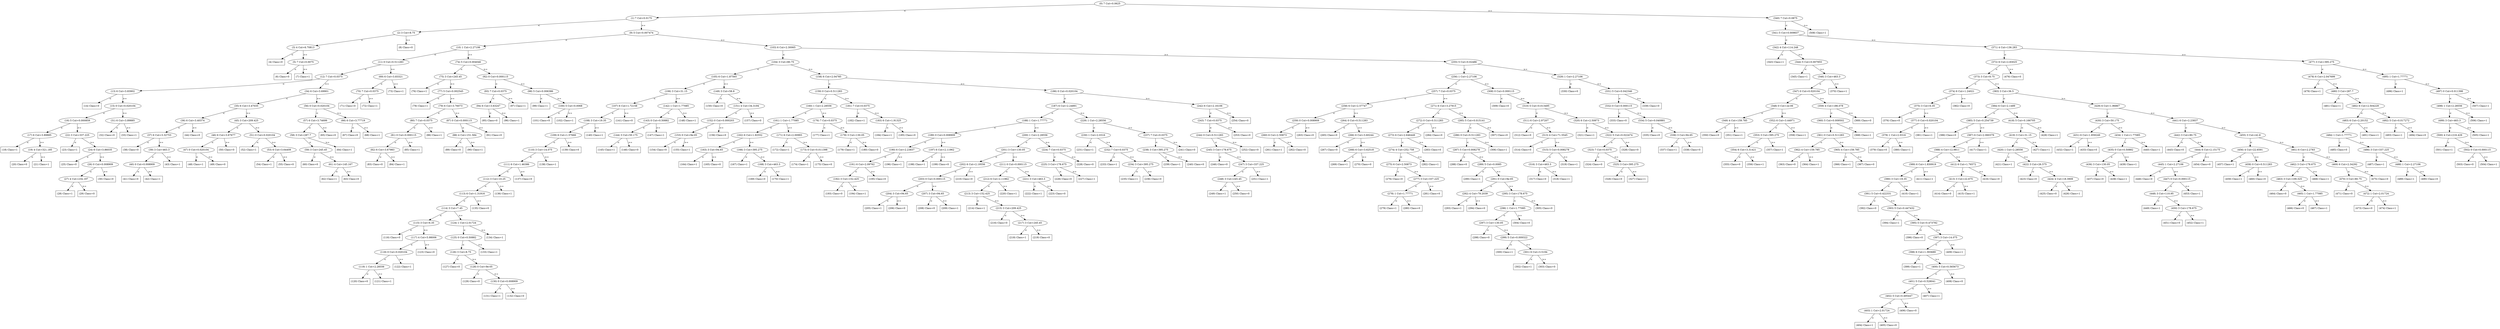 digraph 1 {
    node [shape=ellipse]
    node [shape=ellipse]
    "(0) 7 Cut=0.0625" -> "(1) 7 Cut=0.0175" [label="<"]
    node [shape=ellipse]
    "(0) 7 Cut=0.0625" -> "(340) 7 Cut=0.0875" [label=">="]
    node [shape=ellipse]
    "(1) 7 Cut=0.0175" -> "(2) 3 Cut=8.75" [label="<"]
    node [shape=ellipse]
    "(1) 7 Cut=0.0175" -> "(9) 5 Cut=0.007474" [label=">="]
    node [shape=ellipse]
    "(2) 3 Cut=8.75" -> "(3) 4 Cut=6.70813" [label="<"]
    node [shape=box]
    "(2) 3 Cut=8.75" -> "(8) Class=0 " [label=">="]
    node [shape=box]
    "(3) 4 Cut=6.70813" -> "(4) Class=0 " [label="<"]
    node [shape=ellipse]
    "(3) 4 Cut=6.70813" -> "(5) 7 Cut=0.0075" [label=">="]
    node [shape=box]
    "(5) 7 Cut=0.0075" -> "(6) Class=0 " [label="<"]
    node [shape=box]
    "(5) 7 Cut=0.0075" -> "(7) Class=1 " [label=">="]
    node [shape=ellipse]
    "(9) 5 Cut=0.007474" -> "(10) 1 Cut=2.27106" [label="<"]
    node [shape=ellipse]
    "(9) 5 Cut=0.007474" -> "(103) 6 Cut=2.30065" [label=">="]
    node [shape=ellipse]
    "(10) 1 Cut=2.27106" -> "(11) 0 Cut=0.511283" [label="<"]
    node [shape=ellipse]
    "(10) 1 Cut=2.27106" -> "(74) 5 Cut=0.004046" [label=">="]
    node [shape=ellipse]
    "(11) 0 Cut=0.511283" -> "(12) 7 Cut=0.0375" [label="<"]
    node [shape=ellipse]
    "(11) 0 Cut=0.511283" -> "(69) 6 Cut=3.83321" [label=">="]
    node [shape=ellipse]
    "(12) 7 Cut=0.0375" -> "(13) 6 Cut=3.83902" [label="<"]
    node [shape=ellipse]
    "(12) 7 Cut=0.0375" -> "(34) 6 Cut=3.69901" [label=">="]
    node [shape=box]
    "(13) 6 Cut=3.83902" -> "(14) Class=0 " [label="<"]
    node [shape=ellipse]
    "(13) 6 Cut=3.83902" -> "(15) 0 Cut=0.020104" [label=">="]
    node [shape=ellipse]
    "(15) 0 Cut=0.020104" -> "(16) 5 Cut=0.000859" [label="<"]
    node [shape=ellipse]
    "(15) 0 Cut=0.020104" -> "(31) 6 Cut=3.89885" [label=">="]
    node [shape=ellipse]
    "(16) 5 Cut=0.000859" -> "(17) 6 Cut=3.89885" [label="<"]
    node [shape=ellipse]
    "(16) 5 Cut=0.000859" -> "(22) 3 Cut=337.225" [label=">="]
    node [shape=box]
    "(17) 6 Cut=3.89885" -> "(18) Class=1 " [label="<"]
    node [shape=ellipse]
    "(17) 6 Cut=3.89885" -> "(19) 4 Cut=321.185" [label=">="]
    node [shape=box]
    "(19) 4 Cut=321.185" -> "(20) Class=0 " [label="<"]
    node [shape=box]
    "(19) 4 Cut=321.185" -> "(21) Class=1 " [label=">="]
    node [shape=box]
    "(22) 3 Cut=337.225" -> "(23) Class=1 " [label="<"]
    node [shape=ellipse]
    "(22) 3 Cut=337.225" -> "(24) 6 Cut=3.86035" [label=">="]
    node [shape=box]
    "(24) 6 Cut=3.86035" -> "(25) Class=0 " [label="<"]
    node [shape=ellipse]
    "(24) 6 Cut=3.86035" -> "(26) 0 Cut=0.008909" [label=">="]
    node [shape=ellipse]
    "(26) 0 Cut=0.008909" -> "(27) 4 Cut=234.197" [label="<"]
    node [shape=box]
    "(26) 0 Cut=0.008909" -> "(30) Class=0 " [label=">="]
    node [shape=box]
    "(27) 4 Cut=234.197" -> "(28) Class=1 " [label="<"]
    node [shape=box]
    "(27) 4 Cut=234.197" -> "(29) Class=0 " [label=">="]
    node [shape=box]
    "(31) 6 Cut=3.89885" -> "(32) Class=0 " [label="<"]
    node [shape=box]
    "(31) 6 Cut=3.89885" -> "(33) Class=1 " [label=">="]
    node [shape=ellipse]
    "(34) 6 Cut=3.69901" -> "(35) 6 Cut=3.47035" [label="<"]
    node [shape=ellipse]
    "(34) 6 Cut=3.69901" -> "(56) 0 Cut=0.020104" [label=">="]
    node [shape=ellipse]
    "(35) 6 Cut=3.47035" -> "(36) 6 Cut=3.40374" [label="<"]
    node [shape=ellipse]
    "(35) 6 Cut=3.47035" -> "(45) 3 Cut=209.425" [label=">="]
    node [shape=ellipse]
    "(36) 6 Cut=3.40374" -> "(37) 6 Cut=3.32753" [label="<"]
    node [shape=box]
    "(36) 6 Cut=3.40374" -> "(44) Class=0 " [label=">="]
    node [shape=box]
    "(37) 6 Cut=3.32753" -> "(38) Class=0 " [label="<"]
    node [shape=ellipse]
    "(37) 6 Cut=3.32753" -> "(39) 3 Cut=463.3" [label=">="]
    node [shape=ellipse]
    "(39) 3 Cut=463.3" -> "(40) 0 Cut=0.008909" [label="<"]
    node [shape=box]
    "(39) 3 Cut=463.3" -> "(43) Class=1 " [label=">="]
    node [shape=box]
    "(40) 0 Cut=0.008909" -> "(41) Class=0 " [label="<"]
    node [shape=box]
    "(40) 0 Cut=0.008909" -> "(42) Class=1 " [label=">="]
    node [shape=ellipse]
    "(45) 3 Cut=209.425" -> "(46) 6 Cut=3.67677" [label="<"]
    node [shape=ellipse]
    "(45) 3 Cut=209.425" -> "(51) 0 Cut=0.020104" [label=">="]
    node [shape=ellipse]
    "(46) 6 Cut=3.67677" -> "(47) 0 Cut=0.020104" [label="<"]
    node [shape=box]
    "(46) 6 Cut=3.67677" -> "(50) Class=0 " [label=">="]
    node [shape=box]
    "(47) 0 Cut=0.020104" -> "(48) Class=1 " [label="<"]
    node [shape=box]
    "(47) 0 Cut=0.020104" -> "(49) Class=0 " [label=">="]
    node [shape=box]
    "(51) 0 Cut=0.020104" -> "(52) Class=1 " [label="<"]
    node [shape=ellipse]
    "(51) 0 Cut=0.020104" -> "(53) 6 Cut=3.64409" [label=">="]
    node [shape=box]
    "(53) 6 Cut=3.64409" -> "(54) Class=1 " [label="<"]
    node [shape=box]
    "(53) 6 Cut=3.64409" -> "(55) Class=0 " [label=">="]
    node [shape=ellipse]
    "(56) 0 Cut=0.020104" -> "(57) 6 Cut=3.74699" [label="<"]
    node [shape=ellipse]
    "(56) 0 Cut=0.020104" -> "(66) 6 Cut=3.77719" [label=">="]
    node [shape=ellipse]
    "(57) 6 Cut=3.74699" -> "(58) 3 Cut=287.7" [label="<"]
    node [shape=box]
    "(57) 6 Cut=3.74699" -> "(65) Class=0 " [label=">="]
    node [shape=ellipse]
    "(58) 3 Cut=287.7" -> "(59) 3 Cut=245.45" [label="<"]
    node [shape=box]
    "(58) 3 Cut=287.7" -> "(64) Class=1 " [label=">="]
    node [shape=box]
    "(59) 3 Cut=245.45" -> "(60) Class=0 " [label="<"]
    node [shape=ellipse]
    "(59) 3 Cut=245.45" -> "(61) 4 Cut=145.167" [label=">="]
    node [shape=box]
    "(61) 4 Cut=145.167" -> "(62) Class=1 " [label="<"]
    node [shape=box]
    "(61) 4 Cut=145.167" -> "(63) Class=0 " [label=">="]
    node [shape=box]
    "(66) 6 Cut=3.77719" -> "(67) Class=0 " [label="<"]
    node [shape=box]
    "(66) 6 Cut=3.77719" -> "(68) Class=1 " [label=">="]
    node [shape=ellipse]
    "(69) 6 Cut=3.83321" -> "(70) 7 Cut=0.0375" [label="<"]
    node [shape=box]
    "(69) 6 Cut=3.83321" -> "(73) Class=1 " [label=">="]
    node [shape=box]
    "(70) 7 Cut=0.0375" -> "(71) Class=0 " [label="<"]
    node [shape=box]
    "(70) 7 Cut=0.0375" -> "(72) Class=1 " [label=">="]
    node [shape=ellipse]
    "(74) 5 Cut=0.004046" -> "(75) 3 Cut=245.45" [label="<"]
    node [shape=ellipse]
    "(74) 5 Cut=0.004046" -> "(92) 0 Cut=0.000115" [label=">="]
    node [shape=box]
    "(75) 3 Cut=245.45" -> "(76) Class=1 " [label="<"]
    node [shape=ellipse]
    "(75) 3 Cut=245.45" -> "(77) 5 Cut=0.002545" [label=">="]
    node [shape=box]
    "(77) 5 Cut=0.002545" -> "(78) Class=1 " [label="<"]
    node [shape=ellipse]
    "(77) 5 Cut=0.002545" -> "(79) 6 Cut=3.76073" [label=">="]
    node [shape=ellipse]
    "(79) 6 Cut=3.76073" -> "(80) 7 Cut=0.0375" [label="<"]
    node [shape=ellipse]
    "(79) 6 Cut=3.76073" -> "(87) 0 Cut=0.000115" [label=">="]
    node [shape=ellipse]
    "(80) 7 Cut=0.0375" -> "(81) 0 Cut=0.000115" [label="<"]
    node [shape=box]
    "(80) 7 Cut=0.0375" -> "(86) Class=1 " [label=">="]
    node [shape=ellipse]
    "(81) 0 Cut=0.000115" -> "(82) 6 Cut=3.67983" [label="<"]
    node [shape=box]
    "(81) 0 Cut=0.000115" -> "(85) Class=1 " [label=">="]
    node [shape=box]
    "(82) 6 Cut=3.67983" -> "(83) Class=0 " [label="<"]
    node [shape=box]
    "(82) 6 Cut=3.67983" -> "(84) Class=1 " [label=">="]
    node [shape=ellipse]
    "(87) 0 Cut=0.000115" -> "(88) 4 Cut=151.584" [label="<"]
    node [shape=box]
    "(87) 0 Cut=0.000115" -> "(91) Class=0 " [label=">="]
    node [shape=box]
    "(88) 4 Cut=151.584" -> "(89) Class=0 " [label="<"]
    node [shape=box]
    "(88) 4 Cut=151.584" -> "(90) Class=1 " [label=">="]
    node [shape=ellipse]
    "(92) 0 Cut=0.000115" -> "(93) 7 Cut=0.0375" [label="<"]
    node [shape=ellipse]
    "(92) 0 Cut=0.000115" -> "(98) 5 Cut=0.006386" [label=">="]
    node [shape=ellipse]
    "(93) 7 Cut=0.0375" -> "(94) 6 Cut=3.63247" [label="<"]
    node [shape=box]
    "(93) 7 Cut=0.0375" -> "(97) Class=1 " [label=">="]
    node [shape=box]
    "(94) 6 Cut=3.63247" -> "(95) Class=0 " [label="<"]
    node [shape=box]
    "(94) 6 Cut=3.63247" -> "(96) Class=1 " [label=">="]
    node [shape=box]
    "(98) 5 Cut=0.006386" -> "(99) Class=1 " [label="<"]
    node [shape=ellipse]
    "(98) 5 Cut=0.006386" -> "(100) 5 Cut=0.0068" [label=">="]
    node [shape=box]
    "(100) 5 Cut=0.0068" -> "(101) Class=0 " [label="<"]
    node [shape=box]
    "(100) 5 Cut=0.0068" -> "(102) Class=1 " [label=">="]
    node [shape=ellipse]
    "(103) 6 Cut=2.30065" -> "(104) 3 Cut=80.75" [label="<"]
    node [shape=ellipse]
    "(103) 6 Cut=2.30065" -> "(255) 5 Cut=0.02486" [label=">="]
    node [shape=ellipse]
    "(104) 3 Cut=80.75" -> "(105) 6 Cut=1.87565" [label="<"]
    node [shape=ellipse]
    "(104) 3 Cut=80.75" -> "(158) 6 Cut=2.04785" [label=">="]
    node [shape=ellipse]
    "(105) 6 Cut=1.87565" -> "(106) 3 Cut=31.15" [label="<"]
    node [shape=ellipse]
    "(105) 6 Cut=1.87565" -> "(149) 3 Cut=58.8" [label=">="]
    node [shape=ellipse]
    "(106) 3 Cut=31.15" -> "(107) 6 Cut=1.72158" [label="<"]
    node [shape=ellipse]
    "(106) 3 Cut=31.15" -> "(142) 1 Cut=1.77085" [label=">="]
    node [shape=ellipse]
    "(107) 6 Cut=1.72158" -> "(108) 3 Cut=19.35" [label="<"]
    node [shape=box]
    "(107) 6 Cut=1.72158" -> "(141) Class=0 " [label=">="]
    node [shape=ellipse]
    "(108) 3 Cut=19.35" -> "(109) 6 Cut=1.57666" [label="<"]
    node [shape=box]
    "(108) 3 Cut=19.35" -> "(140) Class=1 " [label=">="]
    node [shape=ellipse]
    "(109) 6 Cut=1.57666" -> "(110) 3 Cut=14.075" [label="<"]
    node [shape=box]
    "(109) 6 Cut=1.57666" -> "(139) Class=0 " [label=">="]
    node [shape=ellipse]
    "(110) 3 Cut=14.075" -> "(111) 6 Cut=1.46386" [label="<"]
    node [shape=box]
    "(110) 3 Cut=14.075" -> "(138) Class=1 " [label=">="]
    node [shape=ellipse]
    "(111) 6 Cut=1.46386" -> "(112) 3 Cut=10.25" [label="<"]
    node [shape=box]
    "(111) 6 Cut=1.46386" -> "(137) Class=0 " [label=">="]
    node [shape=ellipse]
    "(112) 3 Cut=10.25" -> "(113) 6 Cut=1.31916" [label="<"]
    node [shape=box]
    "(112) 3 Cut=10.25" -> "(136) Class=1 " [label=">="]
    node [shape=ellipse]
    "(113) 6 Cut=1.31916" -> "(114) 3 Cut=7.45" [label="<"]
    node [shape=box]
    "(113) 6 Cut=1.31916" -> "(135) Class=0 " [label=">="]
    node [shape=ellipse]
    "(114) 3 Cut=7.45" -> "(115) 3 Cut=6.35" [label="<"]
    node [shape=ellipse]
    "(114) 3 Cut=7.45" -> "(124) 1 Cut=2.01724" [label=">="]
    node [shape=box]
    "(115) 3 Cut=6.35" -> "(116) Class=0 " [label="<"]
    node [shape=ellipse]
    "(115) 3 Cut=6.35" -> "(117) 4 Cut=5.98006" [label=">="]
    node [shape=ellipse]
    "(117) 4 Cut=5.98006" -> "(118) 0 Cut=0.020104" [label="<"]
    node [shape=box]
    "(117) 4 Cut=5.98006" -> "(123) Class=0 " [label=">="]
    node [shape=ellipse]
    "(118) 0 Cut=0.020104" -> "(119) 1 Cut=2.28556" [label="<"]
    node [shape=box]
    "(118) 0 Cut=0.020104" -> "(122) Class=1 " [label=">="]
    node [shape=box]
    "(119) 1 Cut=2.28556" -> "(120) Class=0 " [label="<"]
    node [shape=box]
    "(119) 1 Cut=2.28556" -> "(121) Class=1 " [label=">="]
    node [shape=ellipse]
    "(124) 1 Cut=2.01724" -> "(125) 0 Cut=0.50882" [label="<"]
    node [shape=box]
    "(124) 1 Cut=2.01724" -> "(134) Class=1 " [label=">="]
    node [shape=ellipse]
    "(125) 0 Cut=0.50882" -> "(126) 3 Cut=8.75" [label="<"]
    node [shape=box]
    "(125) 0 Cut=0.50882" -> "(133) Class=1 " [label=">="]
    node [shape=box]
    "(126) 3 Cut=8.75" -> "(127) Class=0 " [label="<"]
    node [shape=ellipse]
    "(126) 3 Cut=8.75" -> "(128) 0 Cut=9e-05" [label=">="]
    node [shape=box]
    "(128) 0 Cut=9e-05" -> "(129) Class=0 " [label="<"]
    node [shape=ellipse]
    "(128) 0 Cut=9e-05" -> "(130) 0 Cut=0.008909" [label=">="]
    node [shape=box]
    "(130) 0 Cut=0.008909" -> "(131) Class=1 " [label="<"]
    node [shape=box]
    "(130) 0 Cut=0.008909" -> "(132) Class=0 " [label=">="]
    node [shape=ellipse]
    "(142) 1 Cut=1.77085" -> "(143) 0 Cut=0.50882" [label="<"]
    node [shape=box]
    "(142) 1 Cut=1.77085" -> "(148) Class=1 " [label=">="]
    node [shape=ellipse]
    "(143) 0 Cut=0.50882" -> "(144) 3 Cut=50.175" [label="<"]
    node [shape=box]
    "(143) 0 Cut=0.50882" -> "(147) Class=1 " [label=">="]
    node [shape=box]
    "(144) 3 Cut=50.175" -> "(145) Class=1 " [label="<"]
    node [shape=box]
    "(144) 3 Cut=50.175" -> "(146) Class=0 " [label=">="]
    node [shape=box]
    "(149) 3 Cut=58.8" -> "(150) Class=0 " [label="<"]
    node [shape=ellipse]
    "(149) 3 Cut=58.8" -> "(151) 4 Cut=34.3194" [label=">="]
    node [shape=ellipse]
    "(151) 4 Cut=34.3194" -> "(152) 0 Cut=0.000203" [label="<"]
    node [shape=box]
    "(151) 4 Cut=34.3194" -> "(157) Class=0 " [label=">="]
    node [shape=ellipse]
    "(152) 0 Cut=0.000203" -> "(153) 0 Cut=9e-05" [label="<"]
    node [shape=box]
    "(152) 0 Cut=0.000203" -> "(156) Class=0 " [label=">="]
    node [shape=box]
    "(153) 0 Cut=9e-05" -> "(154) Class=0 " [label="<"]
    node [shape=box]
    "(153) 0 Cut=9e-05" -> "(155) Class=1 " [label=">="]
    node [shape=ellipse]
    "(158) 6 Cut=2.04785" -> "(159) 0 Cut=0.511283" [label="<"]
    node [shape=ellipse]
    "(158) 6 Cut=2.04785" -> "(186) 0 Cut=0.020104" [label=">="]
    node [shape=ellipse]
    "(159) 0 Cut=0.511283" -> "(160) 1 Cut=2.28556" [label="<"]
    node [shape=ellipse]
    "(159) 0 Cut=0.511283" -> "(181) 7 Cut=0.0375" [label=">="]
    node [shape=ellipse]
    "(160) 1 Cut=2.28556" -> "(161) 1 Cut=1.77085" [label="<"]
    node [shape=ellipse]
    "(160) 1 Cut=2.28556" -> "(176) 7 Cut=0.0375" [label=">="]
    node [shape=ellipse]
    "(161) 1 Cut=1.77085" -> "(162) 6 Cut=1.92552" [label="<"]
    node [shape=ellipse]
    "(161) 1 Cut=1.77085" -> "(171) 6 Cut=2.00993" [label=">="]
    node [shape=ellipse]
    "(162) 6 Cut=1.92552" -> "(163) 3 Cut=94.65" [label="<"]
    node [shape=ellipse]
    "(162) 6 Cut=1.92552" -> "(166) 3 Cut=395.275" [label=">="]
    node [shape=box]
    "(163) 3 Cut=94.65" -> "(164) Class=1 " [label="<"]
    node [shape=box]
    "(163) 3 Cut=94.65" -> "(165) Class=0 " [label=">="]
    node [shape=box]
    "(166) 3 Cut=395.275" -> "(167) Class=1 " [label="<"]
    node [shape=ellipse]
    "(166) 3 Cut=395.275" -> "(168) 3 Cut=463.3" [label=">="]
    node [shape=box]
    "(168) 3 Cut=463.3" -> "(169) Class=0 " [label="<"]
    node [shape=box]
    "(168) 3 Cut=463.3" -> "(170) Class=1 " [label=">="]
    node [shape=box]
    "(171) 6 Cut=2.00993" -> "(172) Class=1 " [label="<"]
    node [shape=ellipse]
    "(171) 6 Cut=2.00993" -> "(173) 0 Cut=0.011398" [label=">="]
    node [shape=box]
    "(173) 0 Cut=0.011398" -> "(174) Class=1 " [label="<"]
    node [shape=box]
    "(173) 0 Cut=0.011398" -> "(175) Class=0 " [label=">="]
    node [shape=box]
    "(176) 7 Cut=0.0375" -> "(177) Class=1 " [label="<"]
    node [shape=ellipse]
    "(176) 7 Cut=0.0375" -> "(178) 3 Cut=130.05" [label=">="]
    node [shape=box]
    "(178) 3 Cut=130.05" -> "(179) Class=1 " [label="<"]
    node [shape=box]
    "(178) 3 Cut=130.05" -> "(180) Class=0 " [label=">="]
    node [shape=box]
    "(181) 7 Cut=0.0375" -> "(182) Class=1 " [label="<"]
    node [shape=ellipse]
    "(181) 7 Cut=0.0375" -> "(183) 6 Cut=1.91325" [label=">="]
    node [shape=box]
    "(183) 6 Cut=1.91325" -> "(184) Class=1 " [label="<"]
    node [shape=box]
    "(183) 6 Cut=1.91325" -> "(185) Class=0 " [label=">="]
    node [shape=ellipse]
    "(186) 0 Cut=0.020104" -> "(187) 6 Cut=2.24891" [label="<"]
    node [shape=ellipse]
    "(186) 0 Cut=0.020104" -> "(242) 6 Cut=2.16106" [label=">="]
    node [shape=ellipse]
    "(187) 6 Cut=2.24891" -> "(188) 1 Cut=1.77771" [label="<"]
    node [shape=ellipse]
    "(187) 6 Cut=2.24891" -> "(229) 1 Cut=2.28556" [label=">="]
    node [shape=ellipse]
    "(188) 1 Cut=1.77771" -> "(189) 0 Cut=0.008909" [label="<"]
    node [shape=ellipse]
    "(188) 1 Cut=1.77771" -> "(200) 1 Cut=2.28556" [label=">="]
    node [shape=ellipse]
    "(189) 0 Cut=0.008909" -> "(190) 6 Cut=2.23837" [label="<"]
    node [shape=ellipse]
    "(189) 0 Cut=0.008909" -> "(197) 6 Cut=2.11962" [label=">="]
    node [shape=ellipse]
    "(190) 6 Cut=2.23837" -> "(191) 6 Cut=2.09762" [label="<"]
    node [shape=box]
    "(190) 6 Cut=2.23837" -> "(196) Class=1 " [label=">="]
    node [shape=ellipse]
    "(191) 6 Cut=2.09762" -> "(192) 3 Cut=152.425" [label="<"]
    node [shape=box]
    "(191) 6 Cut=2.09762" -> "(195) Class=0 " [label=">="]
    node [shape=box]
    "(192) 3 Cut=152.425" -> "(193) Class=0 " [label="<"]
    node [shape=box]
    "(192) 3 Cut=152.425" -> "(194) Class=1 " [label=">="]
    node [shape=box]
    "(197) 6 Cut=2.11962" -> "(198) Class=1 " [label="<"]
    node [shape=box]
    "(197) 6 Cut=2.11962" -> "(199) Class=0 " [label=">="]
    node [shape=ellipse]
    "(200) 1 Cut=2.28556" -> "(201) 3 Cut=130.05" [label="<"]
    node [shape=ellipse]
    "(200) 1 Cut=2.28556" -> "(224) 7 Cut=0.0375" [label=">="]
    node [shape=ellipse]
    "(201) 3 Cut=130.05" -> "(202) 6 Cut=2.19556" [label="<"]
    node [shape=ellipse]
    "(201) 3 Cut=130.05" -> "(211) 0 Cut=0.000115" [label=">="]
    node [shape=ellipse]
    "(202) 6 Cut=2.19556" -> "(203) 0 Cut=0.000115" [label="<"]
    node [shape=box]
    "(202) 6 Cut=2.19556" -> "(210) Class=0 " [label=">="]
    node [shape=ellipse]
    "(203) 0 Cut=0.000115" -> "(204) 3 Cut=94.65" [label="<"]
    node [shape=ellipse]
    "(203) 0 Cut=0.000115" -> "(207) 3 Cut=94.65" [label=">="]
    node [shape=box]
    "(204) 3 Cut=94.65" -> "(205) Class=1 " [label="<"]
    node [shape=box]
    "(204) 3 Cut=94.65" -> "(206) Class=0 " [label=">="]
    node [shape=box]
    "(207) 3 Cut=94.65" -> "(208) Class=0 " [label="<"]
    node [shape=box]
    "(207) 3 Cut=94.65" -> "(209) Class=1 " [label=">="]
    node [shape=ellipse]
    "(211) 0 Cut=0.000115" -> "(212) 6 Cut=2.11962" [label="<"]
    node [shape=ellipse]
    "(211) 0 Cut=0.000115" -> "(221) 3 Cut=463.3" [label=">="]
    node [shape=ellipse]
    "(212) 6 Cut=2.11962" -> "(213) 3 Cut=152.425" [label="<"]
    node [shape=box]
    "(212) 6 Cut=2.11962" -> "(220) Class=1 " [label=">="]
    node [shape=box]
    "(213) 3 Cut=152.425" -> "(214) Class=1 " [label="<"]
    node [shape=ellipse]
    "(213) 3 Cut=152.425" -> "(215) 3 Cut=209.425" [label=">="]
    node [shape=box]
    "(215) 3 Cut=209.425" -> "(216) Class=0 " [label="<"]
    node [shape=ellipse]
    "(215) 3 Cut=209.425" -> "(217) 3 Cut=245.45" [label=">="]
    node [shape=box]
    "(217) 3 Cut=245.45" -> "(218) Class=1 " [label="<"]
    node [shape=box]
    "(217) 3 Cut=245.45" -> "(219) Class=0 " [label=">="]
    node [shape=box]
    "(221) 3 Cut=463.3" -> "(222) Class=1 " [label="<"]
    node [shape=box]
    "(221) 3 Cut=463.3" -> "(223) Class=0 " [label=">="]
    node [shape=ellipse]
    "(224) 7 Cut=0.0375" -> "(225) 3 Cut=178.675" [label="<"]
    node [shape=box]
    "(224) 7 Cut=0.0375" -> "(228) Class=0 " [label=">="]
    node [shape=box]
    "(225) 3 Cut=178.675" -> "(226) Class=0 " [label="<"]
    node [shape=box]
    "(225) 3 Cut=178.675" -> "(227) Class=1 " [label=">="]
    node [shape=ellipse]
    "(229) 1 Cut=2.28556" -> "(230) 1 Cut=2.0316" [label="<"]
    node [shape=ellipse]
    "(229) 1 Cut=2.28556" -> "(237) 7 Cut=0.0375" [label=">="]
    node [shape=box]
    "(230) 1 Cut=2.0316" -> "(231) Class=1 " [label="<"]
    node [shape=ellipse]
    "(230) 1 Cut=2.0316" -> "(232) 7 Cut=0.0375" [label=">="]
    node [shape=box]
    "(232) 7 Cut=0.0375" -> "(233) Class=1 " [label="<"]
    node [shape=ellipse]
    "(232) 7 Cut=0.0375" -> "(234) 3 Cut=395.275" [label=">="]
    node [shape=box]
    "(234) 3 Cut=395.275" -> "(235) Class=1 " [label="<"]
    node [shape=box]
    "(234) 3 Cut=395.275" -> "(236) Class=0 " [label=">="]
    node [shape=ellipse]
    "(237) 7 Cut=0.0375" -> "(238) 3 Cut=395.275" [label="<"]
    node [shape=box]
    "(237) 7 Cut=0.0375" -> "(241) Class=0 " [label=">="]
    node [shape=box]
    "(238) 3 Cut=395.275" -> "(239) Class=1 " [label="<"]
    node [shape=box]
    "(238) 3 Cut=395.275" -> "(240) Class=0 " [label=">="]
    node [shape=ellipse]
    "(242) 6 Cut=2.16106" -> "(243) 7 Cut=0.0375" [label="<"]
    node [shape=box]
    "(242) 6 Cut=2.16106" -> "(254) Class=0 " [label=">="]
    node [shape=ellipse]
    "(243) 7 Cut=0.0375" -> "(244) 0 Cut=0.511283" [label="<"]
    node [shape=box]
    "(243) 7 Cut=0.0375" -> "(253) Class=0 " [label=">="]
    node [shape=ellipse]
    "(244) 0 Cut=0.511283" -> "(245) 3 Cut=178.675" [label="<"]
    node [shape=box]
    "(244) 0 Cut=0.511283" -> "(252) Class=0 " [label=">="]
    node [shape=box]
    "(245) 3 Cut=178.675" -> "(246) Class=0 " [label="<"]
    node [shape=ellipse]
    "(245) 3 Cut=178.675" -> "(247) 3 Cut=337.225" [label=">="]
    node [shape=ellipse]
    "(247) 3 Cut=337.225" -> "(248) 3 Cut=245.45" [label="<"]
    node [shape=box]
    "(247) 3 Cut=337.225" -> "(251) Class=1 " [label=">="]
    node [shape=box]
    "(248) 3 Cut=245.45" -> "(249) Class=1 " [label="<"]
    node [shape=box]
    "(248) 3 Cut=245.45" -> "(250) Class=0 " [label=">="]
    node [shape=ellipse]
    "(255) 5 Cut=0.02486" -> "(256) 1 Cut=2.27106" [label="<"]
    node [shape=ellipse]
    "(255) 5 Cut=0.02486" -> "(329) 1 Cut=2.27106" [label=">="]
    node [shape=ellipse]
    "(256) 1 Cut=2.27106" -> "(257) 7 Cut=0.0375" [label="<"]
    node [shape=ellipse]
    "(256) 1 Cut=2.27106" -> "(308) 0 Cut=0.000115" [label=">="]
    node [shape=ellipse]
    "(257) 7 Cut=0.0375" -> "(258) 6 Cut=2.57747" [label="<"]
    node [shape=ellipse]
    "(257) 7 Cut=0.0375" -> "(271) 6 Cut=3.27915" [label=">="]
    node [shape=ellipse]
    "(258) 6 Cut=2.57747" -> "(259) 0 Cut=0.008909" [label="<"]
    node [shape=ellipse]
    "(258) 6 Cut=2.57747" -> "(264) 0 Cut=0.511283" [label=">="]
    node [shape=ellipse]
    "(259) 0 Cut=0.008909" -> "(260) 6 Cut=2.50873" [label="<"]
    node [shape=box]
    "(259) 0 Cut=0.008909" -> "(263) Class=0 " [label=">="]
    node [shape=box]
    "(260) 6 Cut=2.50873" -> "(261) Class=1 " [label="<"]
    node [shape=box]
    "(260) 6 Cut=2.50873" -> "(262) Class=0 " [label=">="]
    node [shape=box]
    "(264) 0 Cut=0.511283" -> "(265) Class=0 " [label="<"]
    node [shape=ellipse]
    "(264) 0 Cut=0.511283" -> "(266) 6 Cut=3.60244" [label=">="]
    node [shape=box]
    "(266) 6 Cut=3.60244" -> "(267) Class=0 " [label="<"]
    node [shape=ellipse]
    "(266) 6 Cut=3.60244" -> "(268) 6 Cut=3.62518" [label=">="]
    node [shape=box]
    "(268) 6 Cut=3.62518" -> "(269) Class=1 " [label="<"]
    node [shape=box]
    "(268) 6 Cut=3.62518" -> "(270) Class=0 " [label=">="]
    node [shape=ellipse]
    "(271) 6 Cut=3.27915" -> "(272) 0 Cut=0.511283" [label="<"]
    node [shape=ellipse]
    "(271) 6 Cut=3.27915" -> "(285) 5 Cut=0.015141" [label=">="]
    node [shape=ellipse]
    "(272) 0 Cut=0.511283" -> "(273) 6 Cut=2.646449" [label="<"]
    node [shape=box]
    "(272) 0 Cut=0.511283" -> "(284) Class=0 " [label=">="]
    node [shape=ellipse]
    "(273) 6 Cut=2.646449" -> "(274) 4 Cut=252.758" [label="<"]
    node [shape=box]
    "(273) 6 Cut=2.646449" -> "(283) Class=0 " [label=">="]
    node [shape=ellipse]
    "(274) 4 Cut=252.758" -> "(275) 6 Cut=2.50873" [label="<"]
    node [shape=box]
    "(274) 4 Cut=252.758" -> "(282) Class=1 " [label=">="]
    node [shape=box]
    "(275) 6 Cut=2.50873" -> "(276) Class=0 " [label="<"]
    node [shape=ellipse]
    "(275) 6 Cut=2.50873" -> "(277) 3 Cut=337.225" [label=">="]
    node [shape=ellipse]
    "(277) 3 Cut=337.225" -> "(278) 1 Cut=1.77771" [label="<"]
    node [shape=box]
    "(277) 3 Cut=337.225" -> "(281) Class=0 " [label=">="]
    node [shape=box]
    "(278) 1 Cut=1.77771" -> "(279) Class=1 " [label="<"]
    node [shape=box]
    "(278) 1 Cut=1.77771" -> "(280) Class=0 " [label=">="]
    node [shape=ellipse]
    "(285) 5 Cut=0.015141" -> "(286) 0 Cut=0.511283" [label="<"]
    node [shape=box]
    "(285) 5 Cut=0.015141" -> "(307) Class=0 " [label=">="]
    node [shape=ellipse]
    "(286) 0 Cut=0.511283" -> "(287) 5 Cut=0.008278" [label="<"]
    node [shape=box]
    "(286) 0 Cut=0.511283" -> "(306) Class=1 " [label=">="]
    node [shape=box]
    "(287) 5 Cut=0.008278" -> "(288) Class=0 " [label="<"]
    node [shape=ellipse]
    "(287) 5 Cut=0.008278" -> "(289) 5 Cut=0.0085" [label=">="]
    node [shape=box]
    "(289) 5 Cut=0.0085" -> "(290) Class=1 " [label="<"]
    node [shape=ellipse]
    "(289) 5 Cut=0.0085" -> "(291) 0 Cut=9e-05" [label=">="]
    node [shape=ellipse]
    "(291) 0 Cut=9e-05" -> "(292) 4 Cut=79.2039" [label="<"]
    node [shape=ellipse]
    "(291) 0 Cut=9e-05" -> "(295) 3 Cut=178.675" [label=">="]
    node [shape=box]
    "(292) 4 Cut=79.2039" -> "(293) Class=1 " [label="<"]
    node [shape=box]
    "(292) 4 Cut=79.2039" -> "(294) Class=0 " [label=">="]
    node [shape=ellipse]
    "(295) 3 Cut=178.675" -> "(296) 1 Cut=1.77085" [label="<"]
    node [shape=box]
    "(295) 3 Cut=178.675" -> "(305) Class=0 " [label=">="]
    node [shape=ellipse]
    "(296) 1 Cut=1.77085" -> "(297) 3 Cut=130.05" [label="<"]
    node [shape=box]
    "(296) 1 Cut=1.77085" -> "(304) Class=0 " [label=">="]
    node [shape=box]
    "(297) 3 Cut=130.05" -> "(298) Class=0 " [label="<"]
    node [shape=ellipse]
    "(297) 3 Cut=130.05" -> "(299) 5 Cut=0.009322" [label=">="]
    node [shape=box]
    "(299) 5 Cut=0.009322" -> "(300) Class=1 " [label="<"]
    node [shape=ellipse]
    "(299) 5 Cut=0.009322" -> "(301) 6 Cut=3.5194" [label=">="]
    node [shape=box]
    "(301) 6 Cut=3.5194" -> "(302) Class=1 " [label="<"]
    node [shape=box]
    "(301) 6 Cut=3.5194" -> "(303) Class=0 " [label=">="]
    node [shape=box]
    "(308) 0 Cut=0.000115" -> "(309) Class=0 " [label="<"]
    node [shape=ellipse]
    "(308) 0 Cut=0.000115" -> "(310) 5 Cut=0.013495" [label=">="]
    node [shape=ellipse]
    "(310) 5 Cut=0.013495" -> "(311) 6 Cut=2.97207" [label="<"]
    node [shape=ellipse]
    "(310) 5 Cut=0.013495" -> "(320) 6 Cut=2.50873" [label=">="]
    node [shape=box]
    "(311) 6 Cut=2.97207" -> "(312) Class=0 " [label="<"]
    node [shape=ellipse]
    "(311) 6 Cut=2.97207" -> "(313) 4 Cut=71.5545" [label=">="]
    node [shape=box]
    "(313) 4 Cut=71.5545" -> "(314) Class=0 " [label="<"]
    node [shape=ellipse]
    "(313) 4 Cut=71.5545" -> "(315) 5 Cut=0.008278" [label=">="]
    node [shape=ellipse]
    "(315) 5 Cut=0.008278" -> "(316) 3 Cut=463.3" [label="<"]
    node [shape=box]
    "(315) 5 Cut=0.008278" -> "(319) Class=1 " [label=">="]
    node [shape=box]
    "(316) 3 Cut=463.3" -> "(317) Class=0 " [label="<"]
    node [shape=box]
    "(316) 3 Cut=463.3" -> "(318) Class=1 " [label=">="]
    node [shape=box]
    "(320) 6 Cut=2.50873" -> "(321) Class=1 " [label="<"]
    node [shape=ellipse]
    "(320) 6 Cut=2.50873" -> "(322) 5 Cut=0.022474" [label=">="]
    node [shape=ellipse]
    "(322) 5 Cut=0.022474" -> "(323) 7 Cut=0.0375" [label="<"]
    node [shape=box]
    "(322) 5 Cut=0.022474" -> "(328) Class=0 " [label=">="]
    node [shape=box]
    "(323) 7 Cut=0.0375" -> "(324) Class=0 " [label="<"]
    node [shape=ellipse]
    "(323) 7 Cut=0.0375" -> "(325) 3 Cut=395.275" [label=">="]
    node [shape=box]
    "(325) 3 Cut=395.275" -> "(326) Class=0 " [label="<"]
    node [shape=box]
    "(325) 3 Cut=395.275" -> "(327) Class=1 " [label=">="]
    node [shape=box]
    "(329) 1 Cut=2.27106" -> "(330) Class=0 " [label="<"]
    node [shape=ellipse]
    "(329) 1 Cut=2.27106" -> "(331) 5 Cut=0.042346" [label=">="]
    node [shape=ellipse]
    "(331) 5 Cut=0.042346" -> "(332) 0 Cut=0.000115" [label="<"]
    node [shape=box]
    "(331) 5 Cut=0.042346" -> "(339) Class=0 " [label=">="]
    node [shape=box]
    "(332) 0 Cut=0.000115" -> "(333) Class=0 " [label="<"]
    node [shape=ellipse]
    "(332) 0 Cut=0.000115" -> "(334) 5 Cut=0.040881" [label=">="]
    node [shape=box]
    "(334) 5 Cut=0.040881" -> "(335) Class=0 " [label="<"]
    node [shape=ellipse]
    "(334) 5 Cut=0.040881" -> "(336) 3 Cut=94.65" [label=">="]
    node [shape=box]
    "(336) 3 Cut=94.65" -> "(337) Class=1 " [label="<"]
    node [shape=box]
    "(336) 3 Cut=94.65" -> "(338) Class=0 " [label=">="]
    node [shape=ellipse]
    "(340) 7 Cut=0.0875" -> "(341) 5 Cut=0.009837" [label="<"]
    node [shape=box]
    "(340) 7 Cut=0.0875" -> "(508) Class=1 " [label=">="]
    node [shape=ellipse]
    "(341) 5 Cut=0.009837" -> "(342) 4 Cut=114.248" [label="<"]
    node [shape=ellipse]
    "(341) 5 Cut=0.009837" -> "(371) 4 Cut=136.283" [label=">="]
    node [shape=box]
    "(342) 4 Cut=114.248" -> "(343) Class=1 " [label="<"]
    node [shape=ellipse]
    "(342) 4 Cut=114.248" -> "(344) 5 Cut=0.007955" [label=">="]
    node [shape=box]
    "(344) 5 Cut=0.007955" -> "(345) Class=1 " [label="<"]
    node [shape=ellipse]
    "(344) 5 Cut=0.007955" -> "(346) 3 Cut=463.3" [label=">="]
    node [shape=ellipse]
    "(346) 3 Cut=463.3" -> "(347) 0 Cut=0.020104" [label="<"]
    node [shape=box]
    "(346) 3 Cut=463.3" -> "(370) Class=1 " [label=">="]
    node [shape=ellipse]
    "(347) 0 Cut=0.020104" -> "(348) 0 Cut=2e-06" [label="<"]
    node [shape=ellipse]
    "(347) 0 Cut=0.020104" -> "(359) 4 Cut=186.078" [label=">="]
    node [shape=ellipse]
    "(348) 0 Cut=2e-06" -> "(349) 4 Cut=159.785" [label="<"]
    node [shape=ellipse]
    "(348) 0 Cut=2e-06" -> "(352) 6 Cut=3.44971" [label=">="]
    node [shape=box]
    "(349) 4 Cut=159.785" -> "(350) Class=0 " [label="<"]
    node [shape=box]
    "(349) 4 Cut=159.785" -> "(351) Class=1 " [label=">="]
    node [shape=ellipse]
    "(352) 6 Cut=3.44971" -> "(353) 3 Cut=395.275" [label="<"]
    node [shape=box]
    "(352) 6 Cut=3.44971" -> "(358) Class=1 " [label=">="]
    node [shape=ellipse]
    "(353) 3 Cut=395.275" -> "(354) 6 Cut=3.31421" [label="<"]
    node [shape=box]
    "(353) 3 Cut=395.275" -> "(357) Class=1 " [label=">="]
    node [shape=box]
    "(354) 6 Cut=3.31421" -> "(355) Class=0 " [label="<"]
    node [shape=box]
    "(354) 6 Cut=3.31421" -> "(356) Class=1 " [label=">="]
    node [shape=ellipse]
    "(359) 4 Cut=186.078" -> "(360) 5 Cut=0.009502" [label="<"]
    node [shape=box]
    "(359) 4 Cut=186.078" -> "(369) Class=0 " [label=">="]
    node [shape=ellipse]
    "(360) 5 Cut=0.009502" -> "(361) 0 Cut=0.511283" [label="<"]
    node [shape=box]
    "(360) 5 Cut=0.009502" -> "(368) Class=1 " [label=">="]
    node [shape=ellipse]
    "(361) 0 Cut=0.511283" -> "(362) 4 Cut=159.785" [label="<"]
    node [shape=ellipse]
    "(361) 0 Cut=0.511283" -> "(365) 4 Cut=159.785" [label=">="]
    node [shape=box]
    "(362) 4 Cut=159.785" -> "(363) Class=0 " [label="<"]
    node [shape=box]
    "(362) 4 Cut=159.785" -> "(364) Class=1 " [label=">="]
    node [shape=box]
    "(365) 4 Cut=159.785" -> "(366) Class=1 " [label="<"]
    node [shape=box]
    "(365) 4 Cut=159.785" -> "(367) Class=0 " [label=">="]
    node [shape=ellipse]
    "(371) 4 Cut=136.283" -> "(372) 6 Cut=2.83025" [label="<"]
    node [shape=ellipse]
    "(371) 4 Cut=136.283" -> "(477) 3 Cut=395.275" [label=">="]
    node [shape=ellipse]
    "(372) 6 Cut=2.83025" -> "(373) 3 Cut=8.75" [label="<"]
    node [shape=box]
    "(372) 6 Cut=2.83025" -> "(476) Class=0 " [label=">="]
    node [shape=ellipse]
    "(373) 3 Cut=8.75" -> "(374) 6 Cut=1.24021" [label="<"]
    node [shape=ellipse]
    "(373) 3 Cut=8.75" -> "(383) 3 Cut=36.5" [label=">="]
    node [shape=ellipse]
    "(374) 6 Cut=1.24021" -> "(375) 3 Cut=6.35" [label="<"]
    node [shape=box]
    "(374) 6 Cut=1.24021" -> "(382) Class=0 " [label=">="]
    node [shape=box]
    "(375) 3 Cut=6.35" -> "(376) Class=0 " [label="<"]
    node [shape=ellipse]
    "(375) 3 Cut=6.35" -> "(377) 0 Cut=0.020104" [label=">="]
    node [shape=ellipse]
    "(377) 0 Cut=0.020104" -> "(378) 1 Cut=2.0316" [label="<"]
    node [shape=box]
    "(377) 0 Cut=0.020104" -> "(381) Class=1 " [label=">="]
    node [shape=box]
    "(378) 1 Cut=2.0316" -> "(379) Class=0 " [label="<"]
    node [shape=box]
    "(378) 1 Cut=2.0316" -> "(380) Class=1 " [label=">="]
    node [shape=ellipse]
    "(383) 3 Cut=36.5" -> "(384) 6 Cut=2.1489" [label="<"]
    node [shape=ellipse]
    "(383) 3 Cut=36.5" -> "(429) 6 Cut=1.96867" [label=">="]
    node [shape=ellipse]
    "(384) 6 Cut=2.1489" -> "(385) 5 Cut=0.254739" [label="<"]
    node [shape=ellipse]
    "(384) 6 Cut=2.1489" -> "(418) 5 Cut=0.166705" [label=">="]
    node [shape=box]
    "(385) 5 Cut=0.254739" -> "(386) Class=0 " [label="<"]
    node [shape=ellipse]
    "(385) 5 Cut=0.254739" -> "(387) 6 Cut=2.060379" [label=">="]
    node [shape=ellipse]
    "(387) 6 Cut=2.060379" -> "(388) 4 Cut=12.9811" [label="<"]
    node [shape=box]
    "(387) 6 Cut=2.060379" -> "(417) Class=1 " [label=">="]
    node [shape=ellipse]
    "(388) 4 Cut=12.9811" -> "(389) 6 Cut=1.830919" [label="<"]
    node [shape=ellipse]
    "(388) 4 Cut=12.9811" -> "(412) 6 Cut=1.76572" [label=">="]
    node [shape=ellipse]
    "(389) 6 Cut=1.830919" -> "(390) 3 Cut=19.35" [label="<"]
    node [shape=box]
    "(389) 6 Cut=1.830919" -> "(411) Class=1 " [label=">="]
    node [shape=ellipse]
    "(390) 3 Cut=19.35" -> "(391) 5 Cut=0.422331" [label="<"]
    node [shape=box]
    "(390) 3 Cut=19.35" -> "(410) Class=1 " [label=">="]
    node [shape=box]
    "(391) 5 Cut=0.422331" -> "(392) Class=0 " [label="<"]
    node [shape=ellipse]
    "(391) 5 Cut=0.422331" -> "(393) 5 Cut=0.447432" [label=">="]
    node [shape=box]
    "(393) 5 Cut=0.447432" -> "(394) Class=1 " [label="<"]
    node [shape=ellipse]
    "(393) 5 Cut=0.447432" -> "(395) 5 Cut=0.473782" [label=">="]
    node [shape=box]
    "(395) 5 Cut=0.473782" -> "(396) Class=0 " [label="<"]
    node [shape=ellipse]
    "(395) 5 Cut=0.473782" -> "(397) 3 Cut=14.075" [label=">="]
    node [shape=ellipse]
    "(397) 3 Cut=14.075" -> "(398) 6 Cut=1.393689" [label="<"]
    node [shape=box]
    "(397) 3 Cut=14.075" -> "(409) Class=1 " [label=">="]
    node [shape=box]
    "(398) 6 Cut=1.393689" -> "(399) Class=1 " [label="<"]
    node [shape=ellipse]
    "(398) 6 Cut=1.393689" -> "(400) 5 Cut=0.565673" [label=">="]
    node [shape=ellipse]
    "(400) 5 Cut=0.565673" -> "(401) 5 Cut=0.528041" [label="<"]
    node [shape=box]
    "(400) 5 Cut=0.565673" -> "(408) Class=0 " [label=">="]
    node [shape=ellipse]
    "(401) 5 Cut=0.528041" -> "(402) 5 Cut=0.495447" [label="<"]
    node [shape=box]
    "(401) 5 Cut=0.528041" -> "(407) Class=1 " [label=">="]
    node [shape=ellipse]
    "(402) 5 Cut=0.495447" -> "(403) 1 Cut=2.01724" [label="<"]
    node [shape=box]
    "(402) 5 Cut=0.495447" -> "(406) Class=0 " [label=">="]
    node [shape=box]
    "(403) 1 Cut=2.01724" -> "(404) Class=1 " [label="<"]
    node [shape=box]
    "(403) 1 Cut=2.01724" -> "(405) Class=0 " [label=">="]
    node [shape=ellipse]
    "(412) 6 Cut=1.76572" -> "(413) 3 Cut=22.675" [label="<"]
    node [shape=box]
    "(412) 6 Cut=1.76572" -> "(416) Class=0 " [label=">="]
    node [shape=box]
    "(413) 3 Cut=22.675" -> "(414) Class=0 " [label="<"]
    node [shape=box]
    "(413) 3 Cut=22.675" -> "(415) Class=1 " [label=">="]
    node [shape=ellipse]
    "(418) 5 Cut=0.166705" -> "(419) 3 Cut=31.15" [label="<"]
    node [shape=box]
    "(418) 5 Cut=0.166705" -> "(428) Class=1 " [label=">="]
    node [shape=ellipse]
    "(419) 3 Cut=31.15" -> "(420) 1 Cut=2.28556" [label="<"]
    node [shape=box]
    "(419) 3 Cut=31.15" -> "(427) Class=1 " [label=">="]
    node [shape=box]
    "(420) 1 Cut=2.28556" -> "(421) Class=1 " [label="<"]
    node [shape=ellipse]
    "(420) 1 Cut=2.28556" -> "(422) 3 Cut=26.575" [label=">="]
    node [shape=box]
    "(422) 3 Cut=26.575" -> "(423) Class=0 " [label="<"]
    node [shape=ellipse]
    "(422) 3 Cut=26.575" -> "(424) 4 Cut=18.3909" [label=">="]
    node [shape=box]
    "(424) 4 Cut=18.3909" -> "(425) Class=0 " [label="<"]
    node [shape=box]
    "(424) 4 Cut=18.3909" -> "(426) Class=1 " [label=">="]
    node [shape=ellipse]
    "(429) 6 Cut=1.96867" -> "(430) 3 Cut=50.175" [label="<"]
    node [shape=ellipse]
    "(429) 6 Cut=1.96867" -> "(441) 6 Cut=2.23837" [label=">="]
    node [shape=ellipse]
    "(430) 3 Cut=50.175" -> "(431) 6 Cut=1.859249" [label="<"]
    node [shape=ellipse]
    "(430) 3 Cut=50.175" -> "(434) 1 Cut=1.77085" [label=">="]
    node [shape=box]
    "(431) 6 Cut=1.859249" -> "(432) Class=1 " [label="<"]
    node [shape=box]
    "(431) 6 Cut=1.859249" -> "(433) Class=0 " [label=">="]
    node [shape=ellipse]
    "(434) 1 Cut=1.77085" -> "(435) 0 Cut=0.50882" [label="<"]
    node [shape=box]
    "(434) 1 Cut=1.77085" -> "(440) Class=1 " [label=">="]
    node [shape=ellipse]
    "(435) 0 Cut=0.50882" -> "(436) 3 Cut=130.05" [label="<"]
    node [shape=box]
    "(435) 0 Cut=0.50882" -> "(439) Class=1 " [label=">="]
    node [shape=box]
    "(436) 3 Cut=130.05" -> "(437) Class=0 " [label="<"]
    node [shape=box]
    "(436) 3 Cut=130.05" -> "(438) Class=1 " [label=">="]
    node [shape=ellipse]
    "(441) 6 Cut=2.23837" -> "(442) 3 Cut=80.75" [label="<"]
    node [shape=ellipse]
    "(441) 6 Cut=2.23837" -> "(455) 3 Cut=42.8" [label=">="]
    node [shape=box]
    "(442) 3 Cut=80.75" -> "(443) Class=0 " [label="<"]
    node [shape=ellipse]
    "(442) 3 Cut=80.75" -> "(444) 6 Cut=2.15175" [label=">="]
    node [shape=ellipse]
    "(444) 6 Cut=2.15175" -> "(445) 1 Cut=2.27106" [label="<"]
    node [shape=box]
    "(444) 6 Cut=2.15175" -> "(454) Class=0 " [label=">="]
    node [shape=box]
    "(445) 1 Cut=2.27106" -> "(446) Class=0 " [label="<"]
    node [shape=ellipse]
    "(445) 1 Cut=2.27106" -> "(447) 0 Cut=0.000115" [label=">="]
    node [shape=ellipse]
    "(447) 0 Cut=0.000115" -> "(448) 3 Cut=110.95" [label="<"]
    node [shape=box]
    "(447) 0 Cut=0.000115" -> "(453) Class=1 " [label=">="]
    node [shape=box]
    "(448) 3 Cut=110.95" -> "(449) Class=1 " [label="<"]
    node [shape=ellipse]
    "(448) 3 Cut=110.95" -> "(450) 3 Cut=178.675" [label=">="]
    node [shape=box]
    "(450) 3 Cut=178.675" -> "(451) Class=0 " [label="<"]
    node [shape=box]
    "(450) 3 Cut=178.675" -> "(452) Class=1 " [label=">="]
    node [shape=ellipse]
    "(455) 3 Cut=42.8" -> "(456) 4 Cut=22.6591" [label="<"]
    node [shape=ellipse]
    "(455) 3 Cut=42.8" -> "(461) 6 Cut=2.2783" [label=">="]
    node [shape=box]
    "(456) 4 Cut=22.6591" -> "(457) Class=1 " [label="<"]
    node [shape=ellipse]
    "(456) 4 Cut=22.6591" -> "(458) 0 Cut=0.511283" [label=">="]
    node [shape=box]
    "(458) 0 Cut=0.511283" -> "(459) Class=1 " [label="<"]
    node [shape=box]
    "(458) 0 Cut=0.511283" -> "(460) Class=0 " [label=">="]
    node [shape=ellipse]
    "(461) 6 Cut=2.2783" -> "(462) 3 Cut=178.675" [label="<"]
    node [shape=ellipse]
    "(461) 6 Cut=2.2783" -> "(469) 6 Cut=2.34292" [label=">="]
    node [shape=ellipse]
    "(462) 3 Cut=178.675" -> "(463) 3 Cut=109.325" [label="<"]
    node [shape=box]
    "(462) 3 Cut=178.675" -> "(468) Class=1 " [label=">="]
    node [shape=box]
    "(463) 3 Cut=109.325" -> "(464) Class=0 " [label="<"]
    node [shape=ellipse]
    "(463) 3 Cut=109.325" -> "(465) 1 Cut=1.77085" [label=">="]
    node [shape=box]
    "(465) 1 Cut=1.77085" -> "(466) Class=0 " [label="<"]
    node [shape=box]
    "(465) 1 Cut=1.77085" -> "(467) Class=1 " [label=">="]
    node [shape=ellipse]
    "(469) 6 Cut=2.34292" -> "(470) 3 Cut=80.75" [label="<"]
    node [shape=box]
    "(469) 6 Cut=2.34292" -> "(475) Class=0 " [label=">="]
    node [shape=box]
    "(470) 3 Cut=80.75" -> "(471) Class=0 " [label="<"]
    node [shape=ellipse]
    "(470) 3 Cut=80.75" -> "(472) 1 Cut=2.01724" [label=">="]
    node [shape=box]
    "(472) 1 Cut=2.01724" -> "(473) Class=0 " [label="<"]
    node [shape=box]
    "(472) 1 Cut=2.01724" -> "(474) Class=1 " [label=">="]
    node [shape=ellipse]
    "(477) 3 Cut=395.275" -> "(478) 6 Cut=2.047699" [label="<"]
    node [shape=ellipse]
    "(477) 3 Cut=395.275" -> "(495) 1 Cut=1.77771" [label=">="]
    node [shape=box]
    "(478) 6 Cut=2.047699" -> "(479) Class=1 " [label="<"]
    node [shape=ellipse]
    "(478) 6 Cut=2.047699" -> "(480) 3 Cut=287.7" [label=">="]
    node [shape=box]
    "(480) 3 Cut=287.7" -> "(481) Class=1 " [label="<"]
    node [shape=ellipse]
    "(480) 3 Cut=287.7" -> "(482) 6 Cut=2.504229" [label=">="]
    node [shape=ellipse]
    "(482) 6 Cut=2.504229" -> "(483) 6 Cut=2.20152" [label="<"]
    node [shape=ellipse]
    "(482) 6 Cut=2.504229" -> "(492) 5 Cut=0.017272" [label=">="]
    node [shape=ellipse]
    "(483) 6 Cut=2.20152" -> "(484) 1 Cut=1.77771" [label="<"]
    node [shape=box]
    "(483) 6 Cut=2.20152" -> "(491) Class=1 " [label=">="]
    node [shape=box]
    "(484) 1 Cut=1.77771" -> "(485) Class=0 " [label="<"]
    node [shape=ellipse]
    "(484) 1 Cut=1.77771" -> "(486) 3 Cut=337.225" [label=">="]
    node [shape=box]
    "(486) 3 Cut=337.225" -> "(487) Class=1 " [label="<"]
    node [shape=ellipse]
    "(486) 3 Cut=337.225" -> "(488) 1 Cut=2.27106" [label=">="]
    node [shape=box]
    "(488) 1 Cut=2.27106" -> "(489) Class=1 " [label="<"]
    node [shape=box]
    "(488) 1 Cut=2.27106" -> "(490) Class=0 " [label=">="]
    node [shape=box]
    "(492) 5 Cut=0.017272" -> "(493) Class=1 " [label="<"]
    node [shape=box]
    "(492) 5 Cut=0.017272" -> "(494) Class=0 " [label=">="]
    node [shape=box]
    "(495) 1 Cut=1.77771" -> "(496) Class=1 " [label="<"]
    node [shape=ellipse]
    "(495) 1 Cut=1.77771" -> "(497) 0 Cut=0.011398" [label=">="]
    node [shape=ellipse]
    "(497) 0 Cut=0.011398" -> "(498) 1 Cut=2.28556" [label="<"]
    node [shape=box]
    "(497) 0 Cut=0.011398" -> "(507) Class=1 " [label=">="]
    node [shape=ellipse]
    "(498) 1 Cut=2.28556" -> "(499) 3 Cut=463.3" [label="<"]
    node [shape=box]
    "(498) 1 Cut=2.28556" -> "(506) Class=1 " [label=">="]
    node [shape=ellipse]
    "(499) 3 Cut=463.3" -> "(500) 4 Cut=216.429" [label="<"]
    node [shape=box]
    "(499) 3 Cut=463.3" -> "(505) Class=1 " [label=">="]
    node [shape=box]
    "(500) 4 Cut=216.429" -> "(501) Class=1 " [label="<"]
    node [shape=ellipse]
    "(500) 4 Cut=216.429" -> "(502) 0 Cut=0.000115" [label=">="]
    node [shape=box]
    "(502) 0 Cut=0.000115" -> "(503) Class=0 " [label="<"]
    node [shape=box]
    "(502) 0 Cut=0.000115" -> "(504) Class=1 " [label=">="]
}
